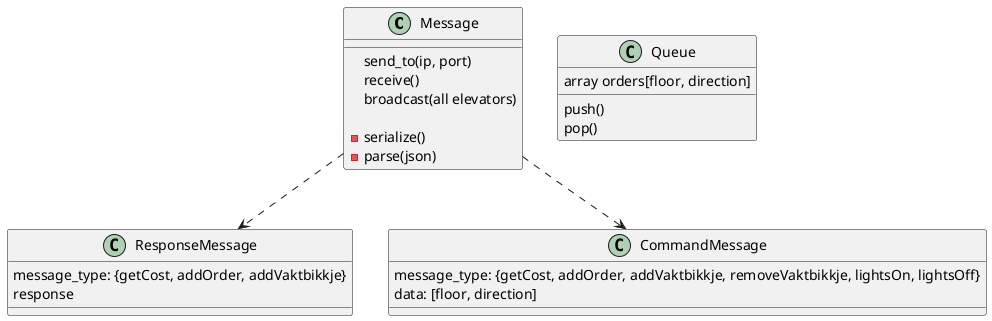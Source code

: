 @startuml

Message ..> ResponseMessage
Message ..> CommandMessage




class Message {
  send_to(ip, port)
  receive()
  broadcast(all elevators)

  - serialize()
  - parse(json)
}

class ResponseMessage {
  message_type: {getCost, addOrder, addVaktbikkje}
  response
}

class CommandMessage {
  message_type: {getCost, addOrder, addVaktbikkje, removeVaktbikkje, lightsOn, lightsOff}
  data: [floor, direction]
}


class Queue {
  array orders[floor, direction]

  push()
  pop()
}

@enduml
